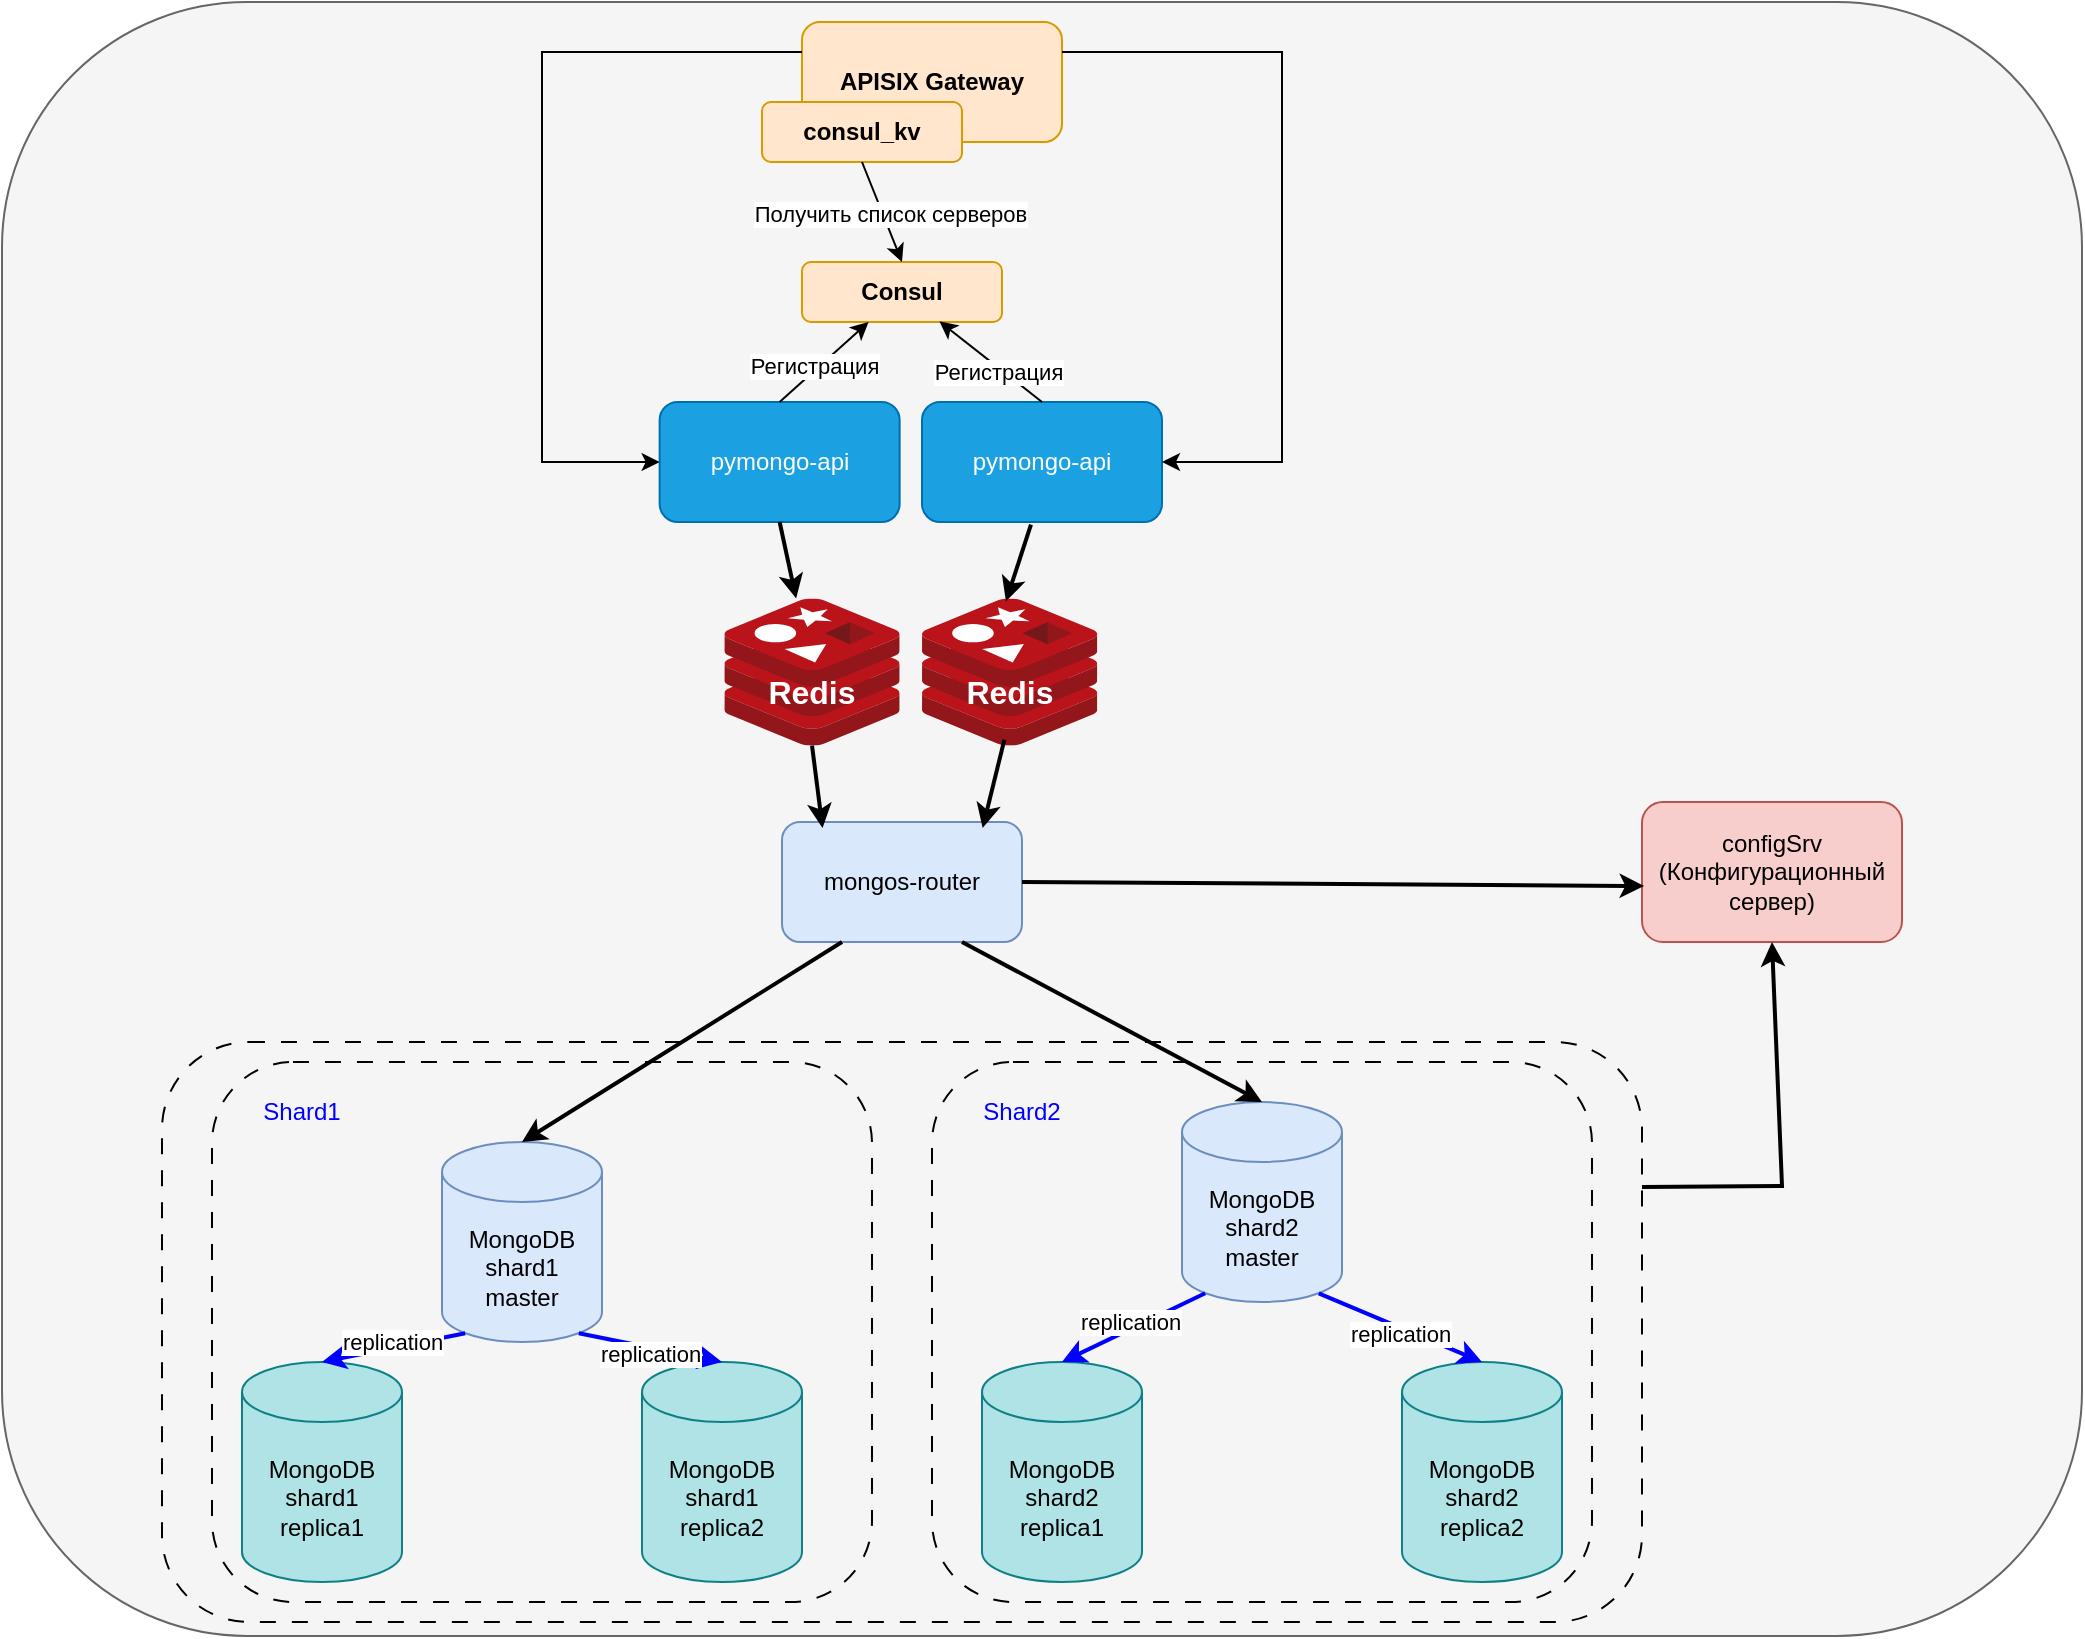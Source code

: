 <mxfile version="26.0.9">
  <diagram name="Page-1" id="-H_mtQnk-PTXWXPvYvuk">
    <mxGraphModel dx="1385" dy="937" grid="1" gridSize="10" guides="1" tooltips="1" connect="1" arrows="1" fold="1" page="1" pageScale="1" pageWidth="1169" pageHeight="827" math="0" shadow="0">
      <root>
        <mxCell id="0" />
        <mxCell id="1" parent="0" />
        <mxCell id="LbU3xU6buKqwQcndJY7--15" value="" style="rounded=1;whiteSpace=wrap;html=1;fillColor=#f5f5f5;fontColor=#333333;strokeColor=#666666;" parent="1" vertex="1">
          <mxGeometry x="10" y="10" width="1040" height="817" as="geometry" />
        </mxCell>
        <mxCell id="AQoTyAOBwtpcITkI7_EM-16" value="" style="rounded=1;whiteSpace=wrap;html=1;dashed=1;dashPattern=8 8;glass=0;shadow=0;fillColor=none;align=left;" parent="1" vertex="1">
          <mxGeometry x="115" y="540" width="330" height="270" as="geometry" />
        </mxCell>
        <mxCell id="zA23MoTUsTF4_91t8viU-3" value="pymongo-api" style="rounded=1;whiteSpace=wrap;html=1;fillColor=#1ba1e2;fontColor=#ffffff;strokeColor=#006EAF;" parent="1" vertex="1">
          <mxGeometry x="338.82" y="210" width="120" height="60" as="geometry" />
        </mxCell>
        <mxCell id="LbU3xU6buKqwQcndJY7--1" value="MongoDB&lt;div&gt;shard1&lt;/div&gt;&lt;div&gt;master&lt;/div&gt;" style="shape=cylinder3;whiteSpace=wrap;html=1;boundedLbl=1;backgroundOutline=1;size=15;fillColor=#dae8fc;strokeColor=#6c8ebf;" parent="1" vertex="1">
          <mxGeometry x="230" y="580" width="80" height="100" as="geometry" />
        </mxCell>
        <mxCell id="LbU3xU6buKqwQcndJY7--5" value="MongoDB&lt;div&gt;shard2&lt;/div&gt;&lt;div&gt;master&lt;/div&gt;" style="shape=cylinder3;whiteSpace=wrap;html=1;boundedLbl=1;backgroundOutline=1;size=15;fillColor=#dae8fc;strokeColor=#6c8ebf;" parent="1" vertex="1">
          <mxGeometry x="600" y="560" width="80" height="100" as="geometry" />
        </mxCell>
        <mxCell id="LbU3xU6buKqwQcndJY7--7" value="mongos-router" style="rounded=1;whiteSpace=wrap;html=1;fillColor=#dae8fc;strokeColor=#6c8ebf;" parent="1" vertex="1">
          <mxGeometry x="400" y="420" width="120" height="60" as="geometry" />
        </mxCell>
        <mxCell id="LbU3xU6buKqwQcndJY7--8" value="configSrv&lt;div&gt;(Конфигурационный сервер)&lt;/div&gt;" style="rounded=1;whiteSpace=wrap;html=1;fillColor=#f8cecc;strokeColor=#b85450;" parent="1" vertex="1">
          <mxGeometry x="830" y="410" width="130" height="70" as="geometry" />
        </mxCell>
        <mxCell id="LbU3xU6buKqwQcndJY7--9" value="" style="endArrow=classic;html=1;rounded=0;exitX=0.5;exitY=1;exitDx=0;exitDy=0;strokeWidth=2;entryX=0.169;entryY=0.05;entryDx=0;entryDy=0;entryPerimeter=0;" parent="1" source="mt5vHw7wnOWDeVbUdnSA-1" target="LbU3xU6buKqwQcndJY7--7" edge="1">
          <mxGeometry width="50" height="50" relative="1" as="geometry">
            <mxPoint x="240" y="470" as="sourcePoint" />
            <mxPoint x="290" y="420" as="targetPoint" />
          </mxGeometry>
        </mxCell>
        <mxCell id="LbU3xU6buKqwQcndJY7--10" value="" style="endArrow=classic;html=1;rounded=0;exitX=0.25;exitY=1;exitDx=0;exitDy=0;entryX=0.5;entryY=0;entryDx=0;entryDy=0;entryPerimeter=0;strokeWidth=2;" parent="1" source="LbU3xU6buKqwQcndJY7--7" target="LbU3xU6buKqwQcndJY7--1" edge="1">
          <mxGeometry width="50" height="50" relative="1" as="geometry">
            <mxPoint x="240" y="470" as="sourcePoint" />
            <mxPoint x="290" y="420" as="targetPoint" />
          </mxGeometry>
        </mxCell>
        <mxCell id="LbU3xU6buKqwQcndJY7--11" value="" style="endArrow=classic;html=1;rounded=0;exitX=0.75;exitY=1;exitDx=0;exitDy=0;entryX=0.5;entryY=0;entryDx=0;entryDy=0;entryPerimeter=0;strokeWidth=2;" parent="1" source="LbU3xU6buKqwQcndJY7--7" target="LbU3xU6buKqwQcndJY7--5" edge="1">
          <mxGeometry width="50" height="50" relative="1" as="geometry">
            <mxPoint x="240" y="470" as="sourcePoint" />
            <mxPoint x="290" y="420" as="targetPoint" />
          </mxGeometry>
        </mxCell>
        <mxCell id="LbU3xU6buKqwQcndJY7--12" value="" style="endArrow=classic;html=1;rounded=0;strokeWidth=2;entryX=0.008;entryY=0.6;entryDx=0;entryDy=0;exitX=1;exitY=0.5;exitDx=0;exitDy=0;entryPerimeter=0;" parent="1" source="LbU3xU6buKqwQcndJY7--7" target="LbU3xU6buKqwQcndJY7--8" edge="1">
          <mxGeometry width="50" height="50" relative="1" as="geometry">
            <mxPoint x="240" y="470" as="sourcePoint" />
            <mxPoint x="580" y="350" as="targetPoint" />
            <Array as="points" />
          </mxGeometry>
        </mxCell>
        <mxCell id="AQoTyAOBwtpcITkI7_EM-1" value="MongoDB&lt;div&gt;shard1&lt;/div&gt;&lt;div&gt;replica1&lt;/div&gt;" style="shape=cylinder3;whiteSpace=wrap;html=1;boundedLbl=1;backgroundOutline=1;size=15;fillColor=#b0e3e6;strokeColor=#0e8088;" parent="1" vertex="1">
          <mxGeometry x="130" y="690" width="80" height="110" as="geometry" />
        </mxCell>
        <mxCell id="AQoTyAOBwtpcITkI7_EM-4" value="MongoDB&lt;div&gt;shard1&lt;/div&gt;&lt;div&gt;replica2&lt;/div&gt;" style="shape=cylinder3;whiteSpace=wrap;html=1;boundedLbl=1;backgroundOutline=1;size=15;fillColor=#b0e3e6;strokeColor=#0e8088;" parent="1" vertex="1">
          <mxGeometry x="330" y="690" width="80" height="110" as="geometry" />
        </mxCell>
        <mxCell id="AQoTyAOBwtpcITkI7_EM-5" value="MongoDB&lt;div&gt;shard2&lt;/div&gt;&lt;div&gt;replica1&lt;/div&gt;" style="shape=cylinder3;whiteSpace=wrap;html=1;boundedLbl=1;backgroundOutline=1;size=15;fillColor=#b0e3e6;strokeColor=#0e8088;" parent="1" vertex="1">
          <mxGeometry x="500" y="690" width="80" height="110" as="geometry" />
        </mxCell>
        <mxCell id="AQoTyAOBwtpcITkI7_EM-6" value="MongoDB&lt;div&gt;shard2&lt;/div&gt;&lt;div&gt;replica2&lt;/div&gt;" style="shape=cylinder3;whiteSpace=wrap;html=1;boundedLbl=1;backgroundOutline=1;size=15;fillColor=#b0e3e6;strokeColor=#0e8088;" parent="1" vertex="1">
          <mxGeometry x="710" y="690" width="80" height="110" as="geometry" />
        </mxCell>
        <mxCell id="AQoTyAOBwtpcITkI7_EM-8" value="" style="endArrow=classic;html=1;rounded=0;exitX=0.145;exitY=1;exitDx=0;exitDy=-4.35;exitPerimeter=0;entryX=0.5;entryY=0;entryDx=0;entryDy=0;entryPerimeter=0;strokeColor=light-dark(#0000FF,#EDEDED);strokeWidth=2;" parent="1" source="LbU3xU6buKqwQcndJY7--1" target="AQoTyAOBwtpcITkI7_EM-1" edge="1">
          <mxGeometry width="50" height="50" relative="1" as="geometry">
            <mxPoint x="650" y="500" as="sourcePoint" />
            <mxPoint x="700" y="450" as="targetPoint" />
          </mxGeometry>
        </mxCell>
        <mxCell id="AQoTyAOBwtpcITkI7_EM-9" value="replication" style="edgeLabel;html=1;align=center;verticalAlign=middle;resizable=0;points=[];" parent="AQoTyAOBwtpcITkI7_EM-8" vertex="1" connectable="0">
          <mxGeometry x="0.013" y="-3" relative="1" as="geometry">
            <mxPoint as="offset" />
          </mxGeometry>
        </mxCell>
        <mxCell id="AQoTyAOBwtpcITkI7_EM-10" value="" style="endArrow=classic;html=1;rounded=0;exitX=0.855;exitY=1;exitDx=0;exitDy=-4.35;exitPerimeter=0;entryX=0.5;entryY=0;entryDx=0;entryDy=0;entryPerimeter=0;strokeColor=#0000FF;strokeWidth=2;" parent="1" source="LbU3xU6buKqwQcndJY7--1" target="AQoTyAOBwtpcITkI7_EM-4" edge="1">
          <mxGeometry width="50" height="50" relative="1" as="geometry">
            <mxPoint x="370" y="481" as="sourcePoint" />
            <mxPoint x="320" y="570" as="targetPoint" />
          </mxGeometry>
        </mxCell>
        <mxCell id="AQoTyAOBwtpcITkI7_EM-11" value="replication" style="edgeLabel;html=1;align=center;verticalAlign=middle;resizable=0;points=[];" parent="AQoTyAOBwtpcITkI7_EM-10" vertex="1" connectable="0">
          <mxGeometry x="0.013" y="-3" relative="1" as="geometry">
            <mxPoint as="offset" />
          </mxGeometry>
        </mxCell>
        <mxCell id="AQoTyAOBwtpcITkI7_EM-12" value="" style="endArrow=classic;html=1;rounded=0;exitX=0.145;exitY=1;exitDx=0;exitDy=-4.35;exitPerimeter=0;entryX=0.5;entryY=0;entryDx=0;entryDy=0;entryPerimeter=0;strokeColor=#0000FF;strokeWidth=2;" parent="1" source="LbU3xU6buKqwQcndJY7--5" target="AQoTyAOBwtpcITkI7_EM-5" edge="1">
          <mxGeometry width="50" height="50" relative="1" as="geometry">
            <mxPoint x="310" y="505" as="sourcePoint" />
            <mxPoint x="260" y="594" as="targetPoint" />
          </mxGeometry>
        </mxCell>
        <mxCell id="AQoTyAOBwtpcITkI7_EM-13" value="replication" style="edgeLabel;html=1;align=center;verticalAlign=middle;resizable=0;points=[];" parent="AQoTyAOBwtpcITkI7_EM-12" vertex="1" connectable="0">
          <mxGeometry x="0.013" y="-3" relative="1" as="geometry">
            <mxPoint as="offset" />
          </mxGeometry>
        </mxCell>
        <mxCell id="AQoTyAOBwtpcITkI7_EM-14" value="" style="endArrow=classic;html=1;rounded=0;entryX=0.5;entryY=0;entryDx=0;entryDy=0;entryPerimeter=0;exitX=0.855;exitY=1;exitDx=0;exitDy=-4.35;exitPerimeter=0;strokeWidth=2;strokeColor=light-dark(#0000FF,#EDEDED);" parent="1" source="LbU3xU6buKqwQcndJY7--5" target="AQoTyAOBwtpcITkI7_EM-6" edge="1">
          <mxGeometry width="50" height="50" relative="1" as="geometry">
            <mxPoint x="600" y="530" as="sourcePoint" />
            <mxPoint x="570" y="570" as="targetPoint" />
          </mxGeometry>
        </mxCell>
        <mxCell id="AQoTyAOBwtpcITkI7_EM-15" value="replication" style="edgeLabel;html=1;align=center;verticalAlign=middle;resizable=0;points=[];" parent="AQoTyAOBwtpcITkI7_EM-14" vertex="1" connectable="0">
          <mxGeometry x="0.013" y="-3" relative="1" as="geometry">
            <mxPoint as="offset" />
          </mxGeometry>
        </mxCell>
        <mxCell id="AQoTyAOBwtpcITkI7_EM-17" value="&lt;font style=&quot;color: rgb(0, 0, 255);&quot;&gt;Shard1&lt;/font&gt;" style="text;html=1;align=center;verticalAlign=middle;whiteSpace=wrap;rounded=0;" parent="1" vertex="1">
          <mxGeometry x="130" y="550" width="60" height="30" as="geometry" />
        </mxCell>
        <mxCell id="AQoTyAOBwtpcITkI7_EM-18" value="" style="rounded=1;whiteSpace=wrap;html=1;dashed=1;dashPattern=8 8;glass=0;shadow=0;fillColor=none;align=left;" parent="1" vertex="1">
          <mxGeometry x="475" y="540" width="330" height="270" as="geometry" />
        </mxCell>
        <mxCell id="AQoTyAOBwtpcITkI7_EM-19" value="&lt;font style=&quot;color: rgb(0, 0, 255);&quot;&gt;Shard2&lt;/font&gt;" style="text;html=1;align=center;verticalAlign=middle;whiteSpace=wrap;rounded=0;" parent="1" vertex="1">
          <mxGeometry x="490" y="550" width="60" height="30" as="geometry" />
        </mxCell>
        <mxCell id="AQoTyAOBwtpcITkI7_EM-25" value="" style="endArrow=classic;html=1;rounded=0;entryX=0.5;entryY=1;entryDx=0;entryDy=0;exitX=1;exitY=0.25;exitDx=0;exitDy=0;fontSize=12;strokeWidth=2;" parent="1" source="AQoTyAOBwtpcITkI7_EM-21" target="LbU3xU6buKqwQcndJY7--8" edge="1">
          <mxGeometry width="50" height="50" relative="1" as="geometry">
            <mxPoint x="870" y="500" as="sourcePoint" />
            <mxPoint x="920" y="450" as="targetPoint" />
            <Array as="points">
              <mxPoint x="900" y="602" />
            </Array>
          </mxGeometry>
        </mxCell>
        <mxCell id="mt5vHw7wnOWDeVbUdnSA-2" value="" style="endArrow=classic;html=1;rounded=0;exitX=0.5;exitY=1;exitDx=0;exitDy=0;strokeWidth=2;" parent="1" source="zA23MoTUsTF4_91t8viU-3" target="mt5vHw7wnOWDeVbUdnSA-1" edge="1">
          <mxGeometry width="50" height="50" relative="1" as="geometry">
            <mxPoint x="440" y="90" as="sourcePoint" />
            <mxPoint x="440" y="280" as="targetPoint" />
          </mxGeometry>
        </mxCell>
        <mxCell id="mt5vHw7wnOWDeVbUdnSA-1" value="" style="image;sketch=0;aspect=fixed;html=1;points=[];align=center;fontSize=12;image=img/lib/mscae/Cache_Redis_Product.svg;" parent="1" vertex="1">
          <mxGeometry x="371.19" y="308.2" width="87.63" height="73.6" as="geometry" />
        </mxCell>
        <mxCell id="mt5vHw7wnOWDeVbUdnSA-3" value="&lt;font style=&quot;font-size: 16px; color: rgb(255, 255, 255);&quot;&gt;&lt;b style=&quot;&quot;&gt;Redis&lt;/b&gt;&lt;/font&gt;" style="text;html=1;align=center;verticalAlign=middle;whiteSpace=wrap;rounded=0;" parent="1" vertex="1">
          <mxGeometry x="385" y="340" width="60" height="30" as="geometry" />
        </mxCell>
        <mxCell id="oRIm_CHohZwKzfgMhH87-1" value="" style="image;sketch=0;aspect=fixed;html=1;points=[];align=center;fontSize=12;image=img/lib/mscae/Cache_Redis_Product.svg;" parent="1" vertex="1">
          <mxGeometry x="470" y="308.2" width="87.63" height="73.6" as="geometry" />
        </mxCell>
        <mxCell id="oRIm_CHohZwKzfgMhH87-2" value="" style="endArrow=classic;html=1;rounded=0;strokeWidth=2;entryX=0.836;entryY=0.05;entryDx=0;entryDy=0;entryPerimeter=0;exitX=0.47;exitY=0.96;exitDx=0;exitDy=0;exitPerimeter=0;" parent="1" source="oRIm_CHohZwKzfgMhH87-1" target="LbU3xU6buKqwQcndJY7--7" edge="1">
          <mxGeometry width="50" height="50" relative="1" as="geometry">
            <mxPoint x="425" y="392" as="sourcePoint" />
            <mxPoint x="430" y="433" as="targetPoint" />
          </mxGeometry>
        </mxCell>
        <mxCell id="oRIm_CHohZwKzfgMhH87-3" value="&lt;font style=&quot;font-size: 16px; color: rgb(255, 255, 255);&quot;&gt;&lt;b style=&quot;&quot;&gt;Redis&lt;/b&gt;&lt;/font&gt;" style="text;html=1;align=center;verticalAlign=middle;whiteSpace=wrap;rounded=0;" parent="1" vertex="1">
          <mxGeometry x="483.81" y="340" width="60" height="30" as="geometry" />
        </mxCell>
        <mxCell id="oRIm_CHohZwKzfgMhH87-4" value="pymongo-api" style="rounded=1;whiteSpace=wrap;html=1;fillColor=#1ba1e2;fontColor=#ffffff;strokeColor=#006EAF;" parent="1" vertex="1">
          <mxGeometry x="470" y="210" width="120" height="60" as="geometry" />
        </mxCell>
        <mxCell id="oRIm_CHohZwKzfgMhH87-5" value="" style="endArrow=classic;html=1;rounded=0;exitX=0.454;exitY=1.022;exitDx=0;exitDy=0;strokeWidth=2;entryX=0.479;entryY=0.02;entryDx=0;entryDy=0;entryPerimeter=0;exitPerimeter=0;" parent="1" source="oRIm_CHohZwKzfgMhH87-4" target="oRIm_CHohZwKzfgMhH87-1" edge="1">
          <mxGeometry width="50" height="50" relative="1" as="geometry">
            <mxPoint x="409" y="280" as="sourcePoint" />
            <mxPoint x="417" y="318" as="targetPoint" />
          </mxGeometry>
        </mxCell>
        <mxCell id="oRIm_CHohZwKzfgMhH87-6" value="&lt;b&gt;APISIX Gateway&lt;/b&gt;" style="rounded=1;whiteSpace=wrap;html=1;fillColor=#ffe6cc;strokeColor=#d79b00;" parent="1" vertex="1">
          <mxGeometry x="410" y="20" width="130" height="60" as="geometry" />
        </mxCell>
        <mxCell id="oRIm_CHohZwKzfgMhH87-7" value="&lt;b&gt;Consul&lt;/b&gt;" style="rounded=1;whiteSpace=wrap;html=1;fillColor=#ffe6cc;strokeColor=#d79b00;" parent="1" vertex="1">
          <mxGeometry x="410" y="140" width="100" height="30" as="geometry" />
        </mxCell>
        <mxCell id="oRIm_CHohZwKzfgMhH87-8" value="&lt;b&gt;consul_kv&lt;/b&gt;" style="rounded=1;whiteSpace=wrap;html=1;fillColor=#ffe6cc;strokeColor=#d79b00;" parent="1" vertex="1">
          <mxGeometry x="390" y="60" width="100" height="30" as="geometry" />
        </mxCell>
        <mxCell id="oRIm_CHohZwKzfgMhH87-9" value="" style="endArrow=classic;html=1;rounded=0;exitX=0.5;exitY=1;exitDx=0;exitDy=0;entryX=0.5;entryY=0;entryDx=0;entryDy=0;" parent="1" source="oRIm_CHohZwKzfgMhH87-8" target="oRIm_CHohZwKzfgMhH87-7" edge="1">
          <mxGeometry width="50" height="50" relative="1" as="geometry">
            <mxPoint x="750" y="560" as="sourcePoint" />
            <mxPoint x="800" y="510" as="targetPoint" />
          </mxGeometry>
        </mxCell>
        <mxCell id="oRIm_CHohZwKzfgMhH87-10" value="Получить список серверов" style="edgeLabel;html=1;align=center;verticalAlign=middle;resizable=0;points=[];" parent="oRIm_CHohZwKzfgMhH87-9" vertex="1" connectable="0">
          <mxGeometry x="0.067" y="3" relative="1" as="geometry">
            <mxPoint as="offset" />
          </mxGeometry>
        </mxCell>
        <mxCell id="oRIm_CHohZwKzfgMhH87-11" value="" style="endArrow=classic;html=1;rounded=0;exitX=0.5;exitY=0;exitDx=0;exitDy=0;" parent="1" source="zA23MoTUsTF4_91t8viU-3" target="oRIm_CHohZwKzfgMhH87-7" edge="1">
          <mxGeometry width="50" height="50" relative="1" as="geometry">
            <mxPoint x="260" y="240" as="sourcePoint" />
            <mxPoint x="310" y="190" as="targetPoint" />
          </mxGeometry>
        </mxCell>
        <mxCell id="oRIm_CHohZwKzfgMhH87-12" value="Регистрация" style="edgeLabel;html=1;align=center;verticalAlign=middle;resizable=0;points=[];" parent="oRIm_CHohZwKzfgMhH87-11" vertex="1" connectable="0">
          <mxGeometry x="-0.17" y="2" relative="1" as="geometry">
            <mxPoint as="offset" />
          </mxGeometry>
        </mxCell>
        <mxCell id="oRIm_CHohZwKzfgMhH87-13" value="" style="endArrow=classic;html=1;rounded=0;exitX=0.5;exitY=0;exitDx=0;exitDy=0;entryX=0.687;entryY=0.989;entryDx=0;entryDy=0;entryPerimeter=0;" parent="1" source="oRIm_CHohZwKzfgMhH87-4" target="oRIm_CHohZwKzfgMhH87-7" edge="1">
          <mxGeometry width="50" height="50" relative="1" as="geometry">
            <mxPoint x="409" y="220" as="sourcePoint" />
            <mxPoint x="453" y="180" as="targetPoint" />
          </mxGeometry>
        </mxCell>
        <mxCell id="oRIm_CHohZwKzfgMhH87-14" value="Регистрация" style="edgeLabel;html=1;align=center;verticalAlign=middle;resizable=0;points=[];" parent="oRIm_CHohZwKzfgMhH87-13" vertex="1" connectable="0">
          <mxGeometry x="-0.17" y="2" relative="1" as="geometry">
            <mxPoint as="offset" />
          </mxGeometry>
        </mxCell>
        <mxCell id="oRIm_CHohZwKzfgMhH87-15" value="" style="endArrow=classic;html=1;rounded=0;exitX=1;exitY=0.25;exitDx=0;exitDy=0;entryX=1;entryY=0.5;entryDx=0;entryDy=0;" parent="1" source="oRIm_CHohZwKzfgMhH87-6" target="oRIm_CHohZwKzfgMhH87-4" edge="1">
          <mxGeometry width="50" height="50" relative="1" as="geometry">
            <mxPoint x="725" y="100" as="sourcePoint" />
            <mxPoint x="775" y="50" as="targetPoint" />
            <Array as="points">
              <mxPoint x="650" y="35" />
              <mxPoint x="650" y="240" />
            </Array>
          </mxGeometry>
        </mxCell>
        <mxCell id="oRIm_CHohZwKzfgMhH87-18" value="" style="endArrow=classic;html=1;rounded=0;exitX=0;exitY=0.25;exitDx=0;exitDy=0;entryX=0;entryY=0.5;entryDx=0;entryDy=0;" parent="1" source="oRIm_CHohZwKzfgMhH87-6" target="zA23MoTUsTF4_91t8viU-3" edge="1">
          <mxGeometry width="50" height="50" relative="1" as="geometry">
            <mxPoint x="190" y="260" as="sourcePoint" />
            <mxPoint x="240" y="210" as="targetPoint" />
            <Array as="points">
              <mxPoint x="280" y="35" />
              <mxPoint x="280" y="240" />
            </Array>
          </mxGeometry>
        </mxCell>
        <mxCell id="AQoTyAOBwtpcITkI7_EM-21" value="" style="rounded=1;whiteSpace=wrap;html=1;dashed=1;dashPattern=8 8;glass=0;shadow=0;fillColor=none;align=left;" parent="1" vertex="1">
          <mxGeometry x="90" y="530" width="740" height="290" as="geometry" />
        </mxCell>
      </root>
    </mxGraphModel>
  </diagram>
</mxfile>
